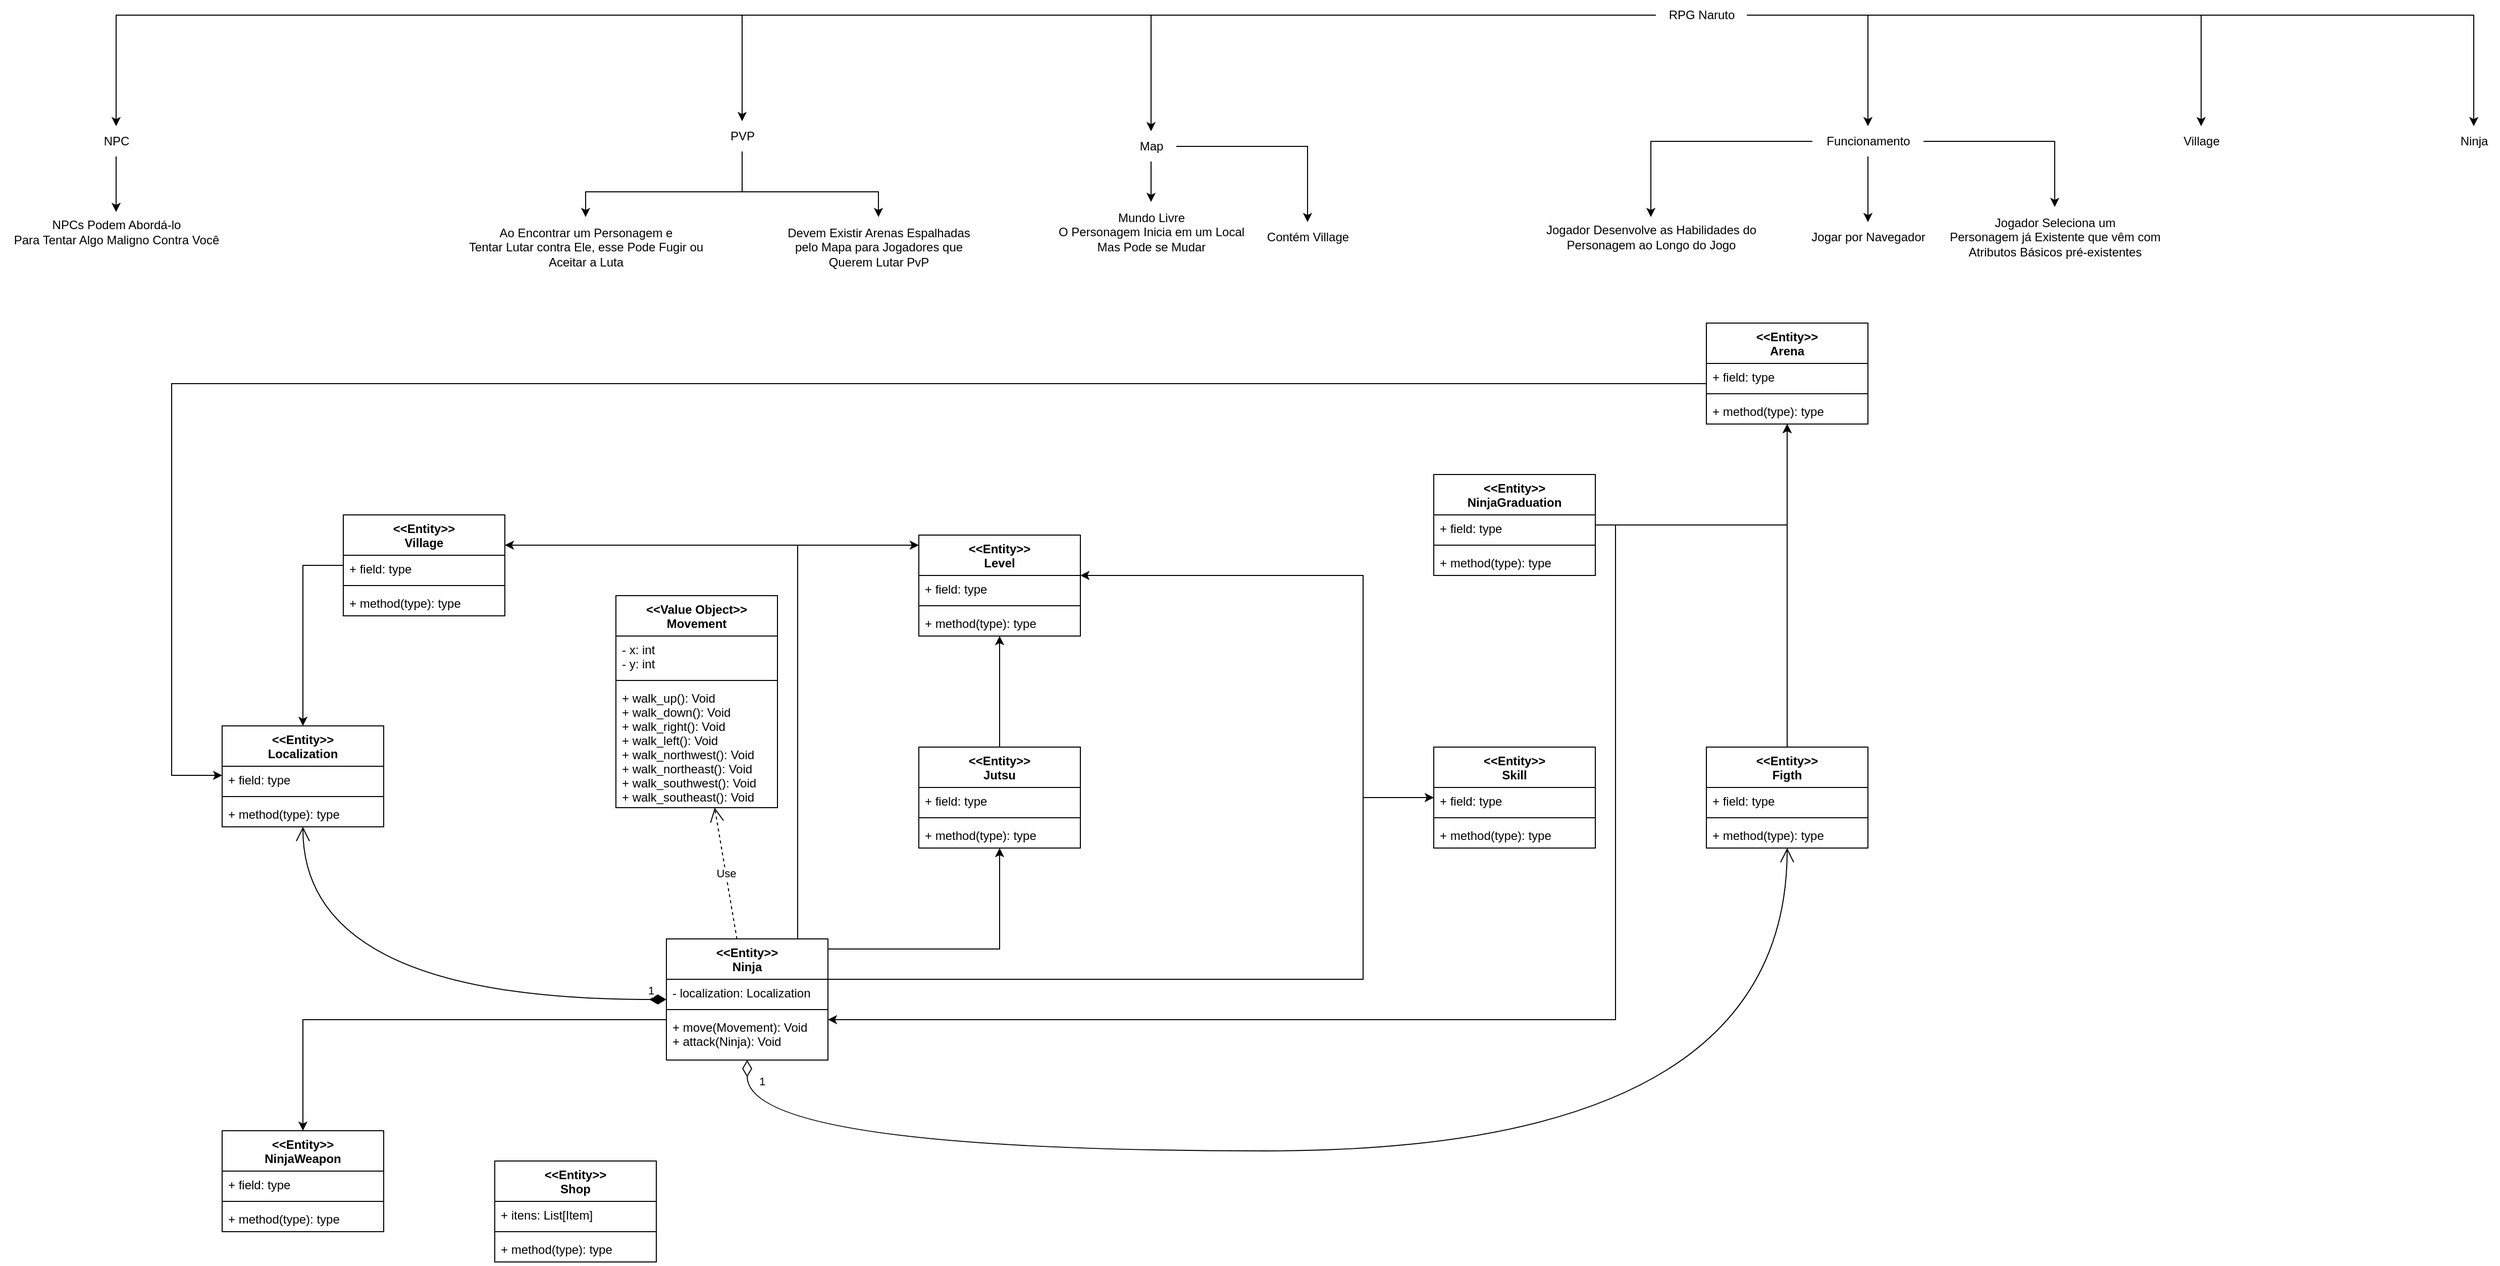 <mxfile version="20.0.4" type="github"><diagram id="MYjJzvuKn-N0CxeeBE0F" name="Page-1"><mxGraphModel dx="3122" dy="921" grid="1" gridSize="10" guides="1" tooltips="1" connect="1" arrows="1" fold="1" page="1" pageScale="1" pageWidth="850" pageHeight="1100" math="0" shadow="0"><root><mxCell id="0"/><mxCell id="1" parent="0"/><mxCell id="JsGrrceZ-RHF1cuXCa2K-3" value="" style="edgeStyle=orthogonalEdgeStyle;rounded=0;orthogonalLoop=1;jettySize=auto;html=1;" parent="1" source="JsGrrceZ-RHF1cuXCa2K-1" target="JsGrrceZ-RHF1cuXCa2K-2" edge="1"><mxGeometry relative="1" as="geometry"/></mxCell><mxCell id="JsGrrceZ-RHF1cuXCa2K-5" value="" style="edgeStyle=orthogonalEdgeStyle;rounded=0;orthogonalLoop=1;jettySize=auto;html=1;" parent="1" source="JsGrrceZ-RHF1cuXCa2K-1" target="JsGrrceZ-RHF1cuXCa2K-4" edge="1"><mxGeometry relative="1" as="geometry"/></mxCell><mxCell id="JsGrrceZ-RHF1cuXCa2K-9" style="edgeStyle=orthogonalEdgeStyle;rounded=0;orthogonalLoop=1;jettySize=auto;html=1;" parent="1" source="JsGrrceZ-RHF1cuXCa2K-1" target="JsGrrceZ-RHF1cuXCa2K-8" edge="1"><mxGeometry relative="1" as="geometry"/></mxCell><mxCell id="JsGrrceZ-RHF1cuXCa2K-1" value="RPG Naruto" style="text;html=1;align=center;verticalAlign=middle;resizable=0;points=[];autosize=1;strokeColor=none;fillColor=none;" parent="1" vertex="1"><mxGeometry x="260" y="250" width="90" height="30" as="geometry"/></mxCell><mxCell id="JsGrrceZ-RHF1cuXCa2K-2" value="Village" style="text;html=1;align=center;verticalAlign=middle;resizable=0;points=[];autosize=1;strokeColor=none;fillColor=none;" parent="1" vertex="1"><mxGeometry x="770" y="375" width="60" height="30" as="geometry"/></mxCell><mxCell id="JsGrrceZ-RHF1cuXCa2K-4" value="Ninja" style="text;html=1;align=center;verticalAlign=middle;resizable=0;points=[];autosize=1;strokeColor=none;fillColor=none;" parent="1" vertex="1"><mxGeometry x="1045" y="375" width="50" height="30" as="geometry"/></mxCell><mxCell id="JsGrrceZ-RHF1cuXCa2K-11" value="" style="edgeStyle=orthogonalEdgeStyle;rounded=0;orthogonalLoop=1;jettySize=auto;html=1;" parent="1" source="JsGrrceZ-RHF1cuXCa2K-8" target="JsGrrceZ-RHF1cuXCa2K-10" edge="1"><mxGeometry relative="1" as="geometry"/></mxCell><mxCell id="JsGrrceZ-RHF1cuXCa2K-8" value="Funcionamento" style="text;html=1;align=center;verticalAlign=middle;resizable=0;points=[];autosize=1;strokeColor=none;fillColor=none;" parent="1" vertex="1"><mxGeometry x="415" y="375" width="110" height="30" as="geometry"/></mxCell><mxCell id="JsGrrceZ-RHF1cuXCa2K-13" value="" style="edgeStyle=orthogonalEdgeStyle;rounded=0;orthogonalLoop=1;jettySize=auto;html=1;" parent="1" source="JsGrrceZ-RHF1cuXCa2K-8" target="JsGrrceZ-RHF1cuXCa2K-12" edge="1"><mxGeometry relative="1" as="geometry"/></mxCell><mxCell id="JsGrrceZ-RHF1cuXCa2K-15" value="" style="edgeStyle=orthogonalEdgeStyle;rounded=0;orthogonalLoop=1;jettySize=auto;html=1;" parent="1" source="JsGrrceZ-RHF1cuXCa2K-8" target="JsGrrceZ-RHF1cuXCa2K-14" edge="1"><mxGeometry relative="1" as="geometry"/></mxCell><mxCell id="JsGrrceZ-RHF1cuXCa2K-20" value="" style="edgeStyle=orthogonalEdgeStyle;rounded=0;orthogonalLoop=1;jettySize=auto;html=1;" parent="1" source="JsGrrceZ-RHF1cuXCa2K-1" target="JsGrrceZ-RHF1cuXCa2K-19" edge="1"><mxGeometry relative="1" as="geometry"/></mxCell><mxCell id="JsGrrceZ-RHF1cuXCa2K-28" value="" style="edgeStyle=orthogonalEdgeStyle;rounded=0;orthogonalLoop=1;jettySize=auto;html=1;" parent="1" source="JsGrrceZ-RHF1cuXCa2K-1" target="JsGrrceZ-RHF1cuXCa2K-27" edge="1"><mxGeometry relative="1" as="geometry"/></mxCell><mxCell id="JsGrrceZ-RHF1cuXCa2K-31" value="" style="edgeStyle=orthogonalEdgeStyle;rounded=0;orthogonalLoop=1;jettySize=auto;html=1;" parent="1" source="JsGrrceZ-RHF1cuXCa2K-1" target="JsGrrceZ-RHF1cuXCa2K-30" edge="1"><mxGeometry relative="1" as="geometry"/></mxCell><mxCell id="JsGrrceZ-RHF1cuXCa2K-10" value="Jogar por Navegador" style="text;html=1;align=center;verticalAlign=middle;resizable=0;points=[];autosize=1;strokeColor=none;fillColor=none;" parent="1" vertex="1"><mxGeometry x="400" y="470" width="140" height="30" as="geometry"/></mxCell><mxCell id="JsGrrceZ-RHF1cuXCa2K-12" value="Jogador Desenvolve as Habilidades do&lt;br&gt;Personagem ao Longo do Jogo" style="text;html=1;align=center;verticalAlign=middle;resizable=0;points=[];autosize=1;strokeColor=none;fillColor=none;" parent="1" vertex="1"><mxGeometry x="140" y="465" width="230" height="40" as="geometry"/></mxCell><mxCell id="JsGrrceZ-RHF1cuXCa2K-14" value="Jogador Seleciona um&lt;br&gt;Personagem já Existente que vêm com&lt;br&gt;Atributos Básicos pré-existentes" style="text;html=1;align=center;verticalAlign=middle;resizable=0;points=[];autosize=1;strokeColor=none;fillColor=none;" parent="1" vertex="1"><mxGeometry x="540" y="455" width="230" height="60" as="geometry"/></mxCell><mxCell id="JsGrrceZ-RHF1cuXCa2K-16" value="Mundo Livre&lt;br&gt;O Personagem Inicia em um Local&lt;br&gt;Mas Pode se Mudar" style="text;html=1;align=center;verticalAlign=middle;resizable=0;points=[];autosize=1;strokeColor=none;fillColor=none;" parent="1" vertex="1"><mxGeometry x="-345" y="450" width="210" height="60" as="geometry"/></mxCell><mxCell id="JsGrrceZ-RHF1cuXCa2K-22" value="" style="edgeStyle=orthogonalEdgeStyle;rounded=0;orthogonalLoop=1;jettySize=auto;html=1;" parent="1" source="JsGrrceZ-RHF1cuXCa2K-19" target="JsGrrceZ-RHF1cuXCa2K-21" edge="1"><mxGeometry relative="1" as="geometry"><Array as="points"><mxPoint x="-645" y="440"/><mxPoint x="-800" y="440"/></Array></mxGeometry></mxCell><mxCell id="JsGrrceZ-RHF1cuXCa2K-24" value="" style="edgeStyle=orthogonalEdgeStyle;rounded=0;orthogonalLoop=1;jettySize=auto;html=1;" parent="1" source="JsGrrceZ-RHF1cuXCa2K-19" target="JsGrrceZ-RHF1cuXCa2K-23" edge="1"><mxGeometry relative="1" as="geometry"><Array as="points"><mxPoint x="-645" y="440"/><mxPoint x="-510" y="440"/></Array></mxGeometry></mxCell><mxCell id="JsGrrceZ-RHF1cuXCa2K-19" value="PVP" style="text;html=1;align=center;verticalAlign=middle;resizable=0;points=[];autosize=1;strokeColor=none;fillColor=none;" parent="1" vertex="1"><mxGeometry x="-670" y="370" width="50" height="30" as="geometry"/></mxCell><mxCell id="JsGrrceZ-RHF1cuXCa2K-21" value="Ao Encontrar um Personagem e&lt;br&gt;Tentar Lutar contra Ele, esse Pode Fugir ou&lt;br&gt;Aceitar a Luta" style="text;html=1;align=center;verticalAlign=middle;resizable=0;points=[];autosize=1;strokeColor=none;fillColor=none;" parent="1" vertex="1"><mxGeometry x="-930" y="465" width="260" height="60" as="geometry"/></mxCell><mxCell id="JsGrrceZ-RHF1cuXCa2K-23" value="Devem Existir Arenas Espalhadas&lt;br&gt;pelo Mapa para Jogadores que&lt;br&gt;Querem Lutar PvP" style="text;html=1;align=center;verticalAlign=middle;resizable=0;points=[];autosize=1;strokeColor=none;fillColor=none;" parent="1" vertex="1"><mxGeometry x="-610" y="465" width="200" height="60" as="geometry"/></mxCell><mxCell id="JsGrrceZ-RHF1cuXCa2K-25" value="NPCs Podem Abordá-lo&lt;br&gt;Para Tentar Algo Maligno Contra Você" style="text;html=1;align=center;verticalAlign=middle;resizable=0;points=[];autosize=1;strokeColor=none;fillColor=none;" parent="1" vertex="1"><mxGeometry x="-1380" y="460" width="230" height="40" as="geometry"/></mxCell><mxCell id="JsGrrceZ-RHF1cuXCa2K-29" style="edgeStyle=orthogonalEdgeStyle;rounded=0;orthogonalLoop=1;jettySize=auto;html=1;" parent="1" source="JsGrrceZ-RHF1cuXCa2K-27" target="JsGrrceZ-RHF1cuXCa2K-16" edge="1"><mxGeometry relative="1" as="geometry"/></mxCell><mxCell id="JsGrrceZ-RHF1cuXCa2K-34" value="" style="edgeStyle=orthogonalEdgeStyle;rounded=0;orthogonalLoop=1;jettySize=auto;html=1;" parent="1" source="JsGrrceZ-RHF1cuXCa2K-27" target="JsGrrceZ-RHF1cuXCa2K-33" edge="1"><mxGeometry relative="1" as="geometry"/></mxCell><mxCell id="JsGrrceZ-RHF1cuXCa2K-27" value="Map" style="text;html=1;align=center;verticalAlign=middle;resizable=0;points=[];autosize=1;strokeColor=none;fillColor=none;" parent="1" vertex="1"><mxGeometry x="-265" y="380" width="50" height="30" as="geometry"/></mxCell><mxCell id="JsGrrceZ-RHF1cuXCa2K-32" style="edgeStyle=orthogonalEdgeStyle;rounded=0;orthogonalLoop=1;jettySize=auto;html=1;" parent="1" source="JsGrrceZ-RHF1cuXCa2K-30" target="JsGrrceZ-RHF1cuXCa2K-25" edge="1"><mxGeometry relative="1" as="geometry"/></mxCell><mxCell id="JsGrrceZ-RHF1cuXCa2K-30" value="NPC" style="text;html=1;align=center;verticalAlign=middle;resizable=0;points=[];autosize=1;strokeColor=none;fillColor=none;" parent="1" vertex="1"><mxGeometry x="-1290" y="375" width="50" height="30" as="geometry"/></mxCell><mxCell id="JsGrrceZ-RHF1cuXCa2K-33" value="Contém Village" style="text;html=1;align=center;verticalAlign=middle;resizable=0;points=[];autosize=1;strokeColor=none;fillColor=none;" parent="1" vertex="1"><mxGeometry x="-135" y="470" width="100" height="30" as="geometry"/></mxCell><mxCell id="JsGrrceZ-RHF1cuXCa2K-105" style="edgeStyle=orthogonalEdgeStyle;rounded=0;orthogonalLoop=1;jettySize=auto;html=1;" parent="1" source="JsGrrceZ-RHF1cuXCa2K-35" target="JsGrrceZ-RHF1cuXCa2K-47" edge="1"><mxGeometry relative="1" as="geometry"><Array as="points"><mxPoint x="-1080" y="810"/></Array></mxGeometry></mxCell><mxCell id="JsGrrceZ-RHF1cuXCa2K-35" value="&lt;&lt;Entity&gt;&gt;&#10;Village" style="swimlane;fontStyle=1;align=center;verticalAlign=top;childLayout=stackLayout;horizontal=1;startSize=40;horizontalStack=0;resizeParent=1;resizeParentMax=0;resizeLast=0;collapsible=1;marginBottom=0;" parent="1" vertex="1"><mxGeometry x="-1040" y="760" width="160" height="100" as="geometry"/></mxCell><mxCell id="JsGrrceZ-RHF1cuXCa2K-36" value="+ field: type" style="text;strokeColor=none;fillColor=none;align=left;verticalAlign=top;spacingLeft=4;spacingRight=4;overflow=hidden;rotatable=0;points=[[0,0.5],[1,0.5]];portConstraint=eastwest;" parent="JsGrrceZ-RHF1cuXCa2K-35" vertex="1"><mxGeometry y="40" width="160" height="26" as="geometry"/></mxCell><mxCell id="JsGrrceZ-RHF1cuXCa2K-37" value="" style="line;strokeWidth=1;fillColor=none;align=left;verticalAlign=middle;spacingTop=-1;spacingLeft=3;spacingRight=3;rotatable=0;labelPosition=right;points=[];portConstraint=eastwest;" parent="JsGrrceZ-RHF1cuXCa2K-35" vertex="1"><mxGeometry y="66" width="160" height="8" as="geometry"/></mxCell><mxCell id="JsGrrceZ-RHF1cuXCa2K-38" value="+ method(type): type" style="text;strokeColor=none;fillColor=none;align=left;verticalAlign=top;spacingLeft=4;spacingRight=4;overflow=hidden;rotatable=0;points=[[0,0.5],[1,0.5]];portConstraint=eastwest;" parent="JsGrrceZ-RHF1cuXCa2K-35" vertex="1"><mxGeometry y="74" width="160" height="26" as="geometry"/></mxCell><mxCell id="JsGrrceZ-RHF1cuXCa2K-89" style="edgeStyle=orthogonalEdgeStyle;rounded=0;orthogonalLoop=1;jettySize=auto;html=1;" parent="1" source="JsGrrceZ-RHF1cuXCa2K-43" target="JsGrrceZ-RHF1cuXCa2K-83" edge="1"><mxGeometry relative="1" as="geometry"><Array as="points"><mxPoint x="-590" y="790"/></Array></mxGeometry></mxCell><mxCell id="JsGrrceZ-RHF1cuXCa2K-90" style="edgeStyle=orthogonalEdgeStyle;rounded=0;orthogonalLoop=1;jettySize=auto;html=1;" parent="1" source="JsGrrceZ-RHF1cuXCa2K-43" target="JsGrrceZ-RHF1cuXCa2K-55" edge="1"><mxGeometry relative="1" as="geometry"><Array as="points"><mxPoint x="-390" y="1190"/></Array></mxGeometry></mxCell><mxCell id="JsGrrceZ-RHF1cuXCa2K-93" style="edgeStyle=orthogonalEdgeStyle;rounded=0;orthogonalLoop=1;jettySize=auto;html=1;" parent="1" source="JsGrrceZ-RHF1cuXCa2K-43" target="JsGrrceZ-RHF1cuXCa2K-35" edge="1"><mxGeometry relative="1" as="geometry"><Array as="points"><mxPoint x="-590" y="790"/></Array></mxGeometry></mxCell><mxCell id="JsGrrceZ-RHF1cuXCa2K-100" style="edgeStyle=orthogonalEdgeStyle;rounded=0;orthogonalLoop=1;jettySize=auto;html=1;" parent="1" source="JsGrrceZ-RHF1cuXCa2K-43" target="JsGrrceZ-RHF1cuXCa2K-63" edge="1"><mxGeometry relative="1" as="geometry"><Array as="points"><mxPoint x="-1080" y="1260"/></Array></mxGeometry></mxCell><mxCell id="JsGrrceZ-RHF1cuXCa2K-43" value="&lt;&lt;Entity&gt;&gt;&#10;Ninja" style="swimlane;fontStyle=1;align=center;verticalAlign=top;childLayout=stackLayout;horizontal=1;startSize=40;horizontalStack=0;resizeParent=1;resizeParentMax=0;resizeLast=0;collapsible=1;marginBottom=0;" parent="1" vertex="1"><mxGeometry x="-720" y="1180" width="160" height="120" as="geometry"/></mxCell><mxCell id="JsGrrceZ-RHF1cuXCa2K-44" value="- localization: Localization" style="text;strokeColor=none;fillColor=none;align=left;verticalAlign=top;spacingLeft=4;spacingRight=4;overflow=hidden;rotatable=0;points=[[0,0.5],[1,0.5]];portConstraint=eastwest;" parent="JsGrrceZ-RHF1cuXCa2K-43" vertex="1"><mxGeometry y="40" width="160" height="26" as="geometry"/></mxCell><mxCell id="JsGrrceZ-RHF1cuXCa2K-45" value="" style="line;strokeWidth=1;fillColor=none;align=left;verticalAlign=middle;spacingTop=-1;spacingLeft=3;spacingRight=3;rotatable=0;labelPosition=right;points=[];portConstraint=eastwest;" parent="JsGrrceZ-RHF1cuXCa2K-43" vertex="1"><mxGeometry y="66" width="160" height="8" as="geometry"/></mxCell><mxCell id="JsGrrceZ-RHF1cuXCa2K-46" value="+ move(Movement): Void&#10;+ attack(Ninja): Void&#10;" style="text;strokeColor=none;fillColor=none;align=left;verticalAlign=top;spacingLeft=4;spacingRight=4;overflow=hidden;rotatable=0;points=[[0,0.5],[1,0.5]];portConstraint=eastwest;" parent="JsGrrceZ-RHF1cuXCa2K-43" vertex="1"><mxGeometry y="74" width="160" height="46" as="geometry"/></mxCell><mxCell id="JsGrrceZ-RHF1cuXCa2K-47" value="&lt;&lt;Entity&gt;&gt;&#10;Localization" style="swimlane;fontStyle=1;align=center;verticalAlign=top;childLayout=stackLayout;horizontal=1;startSize=40;horizontalStack=0;resizeParent=1;resizeParentMax=0;resizeLast=0;collapsible=1;marginBottom=0;" parent="1" vertex="1"><mxGeometry x="-1160" y="969" width="160" height="100" as="geometry"/></mxCell><mxCell id="JsGrrceZ-RHF1cuXCa2K-48" value="+ field: type" style="text;strokeColor=none;fillColor=none;align=left;verticalAlign=top;spacingLeft=4;spacingRight=4;overflow=hidden;rotatable=0;points=[[0,0.5],[1,0.5]];portConstraint=eastwest;" parent="JsGrrceZ-RHF1cuXCa2K-47" vertex="1"><mxGeometry y="40" width="160" height="26" as="geometry"/></mxCell><mxCell id="JsGrrceZ-RHF1cuXCa2K-49" value="" style="line;strokeWidth=1;fillColor=none;align=left;verticalAlign=middle;spacingTop=-1;spacingLeft=3;spacingRight=3;rotatable=0;labelPosition=right;points=[];portConstraint=eastwest;" parent="JsGrrceZ-RHF1cuXCa2K-47" vertex="1"><mxGeometry y="66" width="160" height="8" as="geometry"/></mxCell><mxCell id="JsGrrceZ-RHF1cuXCa2K-50" value="+ method(type): type" style="text;strokeColor=none;fillColor=none;align=left;verticalAlign=top;spacingLeft=4;spacingRight=4;overflow=hidden;rotatable=0;points=[[0,0.5],[1,0.5]];portConstraint=eastwest;" parent="JsGrrceZ-RHF1cuXCa2K-47" vertex="1"><mxGeometry y="74" width="160" height="26" as="geometry"/></mxCell><mxCell id="JsGrrceZ-RHF1cuXCa2K-87" style="edgeStyle=orthogonalEdgeStyle;rounded=0;orthogonalLoop=1;jettySize=auto;html=1;" parent="1" source="JsGrrceZ-RHF1cuXCa2K-55" target="JsGrrceZ-RHF1cuXCa2K-83" edge="1"><mxGeometry relative="1" as="geometry"/></mxCell><mxCell id="JsGrrceZ-RHF1cuXCa2K-55" value="&lt;&lt;Entity&gt;&gt;&#10;Jutsu" style="swimlane;fontStyle=1;align=center;verticalAlign=top;childLayout=stackLayout;horizontal=1;startSize=40;horizontalStack=0;resizeParent=1;resizeParentMax=0;resizeLast=0;collapsible=1;marginBottom=0;" parent="1" vertex="1"><mxGeometry x="-470" y="990" width="160" height="100" as="geometry"/></mxCell><mxCell id="JsGrrceZ-RHF1cuXCa2K-56" value="+ field: type" style="text;strokeColor=none;fillColor=none;align=left;verticalAlign=top;spacingLeft=4;spacingRight=4;overflow=hidden;rotatable=0;points=[[0,0.5],[1,0.5]];portConstraint=eastwest;" parent="JsGrrceZ-RHF1cuXCa2K-55" vertex="1"><mxGeometry y="40" width="160" height="26" as="geometry"/></mxCell><mxCell id="JsGrrceZ-RHF1cuXCa2K-57" value="" style="line;strokeWidth=1;fillColor=none;align=left;verticalAlign=middle;spacingTop=-1;spacingLeft=3;spacingRight=3;rotatable=0;labelPosition=right;points=[];portConstraint=eastwest;" parent="JsGrrceZ-RHF1cuXCa2K-55" vertex="1"><mxGeometry y="66" width="160" height="8" as="geometry"/></mxCell><mxCell id="JsGrrceZ-RHF1cuXCa2K-58" value="+ method(type): type" style="text;strokeColor=none;fillColor=none;align=left;verticalAlign=top;spacingLeft=4;spacingRight=4;overflow=hidden;rotatable=0;points=[[0,0.5],[1,0.5]];portConstraint=eastwest;" parent="JsGrrceZ-RHF1cuXCa2K-55" vertex="1"><mxGeometry y="74" width="160" height="26" as="geometry"/></mxCell><mxCell id="JsGrrceZ-RHF1cuXCa2K-88" style="edgeStyle=orthogonalEdgeStyle;rounded=0;orthogonalLoop=1;jettySize=auto;html=1;" parent="1" source="JsGrrceZ-RHF1cuXCa2K-59" target="JsGrrceZ-RHF1cuXCa2K-83" edge="1"><mxGeometry relative="1" as="geometry"><Array as="points"><mxPoint x="-30" y="1040"/><mxPoint x="-30" y="820"/></Array></mxGeometry></mxCell><mxCell id="JsGrrceZ-RHF1cuXCa2K-59" value="&lt;&lt;Entity&gt;&gt;&#10;Skill" style="swimlane;fontStyle=1;align=center;verticalAlign=top;childLayout=stackLayout;horizontal=1;startSize=40;horizontalStack=0;resizeParent=1;resizeParentMax=0;resizeLast=0;collapsible=1;marginBottom=0;" parent="1" vertex="1"><mxGeometry x="40" y="990" width="160" height="100" as="geometry"/></mxCell><mxCell id="JsGrrceZ-RHF1cuXCa2K-60" value="+ field: type" style="text;strokeColor=none;fillColor=none;align=left;verticalAlign=top;spacingLeft=4;spacingRight=4;overflow=hidden;rotatable=0;points=[[0,0.5],[1,0.5]];portConstraint=eastwest;" parent="JsGrrceZ-RHF1cuXCa2K-59" vertex="1"><mxGeometry y="40" width="160" height="26" as="geometry"/></mxCell><mxCell id="JsGrrceZ-RHF1cuXCa2K-61" value="" style="line;strokeWidth=1;fillColor=none;align=left;verticalAlign=middle;spacingTop=-1;spacingLeft=3;spacingRight=3;rotatable=0;labelPosition=right;points=[];portConstraint=eastwest;" parent="JsGrrceZ-RHF1cuXCa2K-59" vertex="1"><mxGeometry y="66" width="160" height="8" as="geometry"/></mxCell><mxCell id="JsGrrceZ-RHF1cuXCa2K-62" value="+ method(type): type" style="text;strokeColor=none;fillColor=none;align=left;verticalAlign=top;spacingLeft=4;spacingRight=4;overflow=hidden;rotatable=0;points=[[0,0.5],[1,0.5]];portConstraint=eastwest;" parent="JsGrrceZ-RHF1cuXCa2K-59" vertex="1"><mxGeometry y="74" width="160" height="26" as="geometry"/></mxCell><mxCell id="JsGrrceZ-RHF1cuXCa2K-63" value="&lt;&lt;Entity&gt;&gt;&#10;NinjaWeapon" style="swimlane;fontStyle=1;align=center;verticalAlign=top;childLayout=stackLayout;horizontal=1;startSize=40;horizontalStack=0;resizeParent=1;resizeParentMax=0;resizeLast=0;collapsible=1;marginBottom=0;" parent="1" vertex="1"><mxGeometry x="-1160" y="1370" width="160" height="100" as="geometry"/></mxCell><mxCell id="JsGrrceZ-RHF1cuXCa2K-64" value="+ field: type" style="text;strokeColor=none;fillColor=none;align=left;verticalAlign=top;spacingLeft=4;spacingRight=4;overflow=hidden;rotatable=0;points=[[0,0.5],[1,0.5]];portConstraint=eastwest;" parent="JsGrrceZ-RHF1cuXCa2K-63" vertex="1"><mxGeometry y="40" width="160" height="26" as="geometry"/></mxCell><mxCell id="JsGrrceZ-RHF1cuXCa2K-65" value="" style="line;strokeWidth=1;fillColor=none;align=left;verticalAlign=middle;spacingTop=-1;spacingLeft=3;spacingRight=3;rotatable=0;labelPosition=right;points=[];portConstraint=eastwest;" parent="JsGrrceZ-RHF1cuXCa2K-63" vertex="1"><mxGeometry y="66" width="160" height="8" as="geometry"/></mxCell><mxCell id="JsGrrceZ-RHF1cuXCa2K-66" value="+ method(type): type" style="text;strokeColor=none;fillColor=none;align=left;verticalAlign=top;spacingLeft=4;spacingRight=4;overflow=hidden;rotatable=0;points=[[0,0.5],[1,0.5]];portConstraint=eastwest;" parent="JsGrrceZ-RHF1cuXCa2K-63" vertex="1"><mxGeometry y="74" width="160" height="26" as="geometry"/></mxCell><mxCell id="JsGrrceZ-RHF1cuXCa2K-103" style="edgeStyle=orthogonalEdgeStyle;rounded=0;orthogonalLoop=1;jettySize=auto;html=1;" parent="1" source="JsGrrceZ-RHF1cuXCa2K-67" target="JsGrrceZ-RHF1cuXCa2K-47" edge="1"><mxGeometry relative="1" as="geometry"><Array as="points"><mxPoint x="-1210" y="630"/><mxPoint x="-1210" y="1018"/></Array></mxGeometry></mxCell><mxCell id="JsGrrceZ-RHF1cuXCa2K-67" value="&lt;&lt;Entity&gt;&gt;&#10;Arena" style="swimlane;fontStyle=1;align=center;verticalAlign=top;childLayout=stackLayout;horizontal=1;startSize=40;horizontalStack=0;resizeParent=1;resizeParentMax=0;resizeLast=0;collapsible=1;marginBottom=0;" parent="1" vertex="1"><mxGeometry x="310" y="570" width="160" height="100" as="geometry"/></mxCell><mxCell id="JsGrrceZ-RHF1cuXCa2K-68" value="+ field: type" style="text;strokeColor=none;fillColor=none;align=left;verticalAlign=top;spacingLeft=4;spacingRight=4;overflow=hidden;rotatable=0;points=[[0,0.5],[1,0.5]];portConstraint=eastwest;" parent="JsGrrceZ-RHF1cuXCa2K-67" vertex="1"><mxGeometry y="40" width="160" height="26" as="geometry"/></mxCell><mxCell id="JsGrrceZ-RHF1cuXCa2K-69" value="" style="line;strokeWidth=1;fillColor=none;align=left;verticalAlign=middle;spacingTop=-1;spacingLeft=3;spacingRight=3;rotatable=0;labelPosition=right;points=[];portConstraint=eastwest;" parent="JsGrrceZ-RHF1cuXCa2K-67" vertex="1"><mxGeometry y="66" width="160" height="8" as="geometry"/></mxCell><mxCell id="JsGrrceZ-RHF1cuXCa2K-70" value="+ method(type): type" style="text;strokeColor=none;fillColor=none;align=left;verticalAlign=top;spacingLeft=4;spacingRight=4;overflow=hidden;rotatable=0;points=[[0,0.5],[1,0.5]];portConstraint=eastwest;" parent="JsGrrceZ-RHF1cuXCa2K-67" vertex="1"><mxGeometry y="74" width="160" height="26" as="geometry"/></mxCell><mxCell id="JsGrrceZ-RHF1cuXCa2K-101" style="edgeStyle=orthogonalEdgeStyle;rounded=0;orthogonalLoop=1;jettySize=auto;html=1;" parent="1" source="JsGrrceZ-RHF1cuXCa2K-71" target="JsGrrceZ-RHF1cuXCa2K-43" edge="1"><mxGeometry relative="1" as="geometry"><Array as="points"><mxPoint x="220" y="770"/><mxPoint x="220" y="1260"/></Array></mxGeometry></mxCell><mxCell id="JsGrrceZ-RHF1cuXCa2K-102" style="edgeStyle=orthogonalEdgeStyle;rounded=0;orthogonalLoop=1;jettySize=auto;html=1;" parent="1" source="JsGrrceZ-RHF1cuXCa2K-71" target="JsGrrceZ-RHF1cuXCa2K-67" edge="1"><mxGeometry relative="1" as="geometry"/></mxCell><mxCell id="JsGrrceZ-RHF1cuXCa2K-71" value="&lt;&lt;Entity&gt;&gt;&#10;NinjaGraduation" style="swimlane;fontStyle=1;align=center;verticalAlign=top;childLayout=stackLayout;horizontal=1;startSize=40;horizontalStack=0;resizeParent=1;resizeParentMax=0;resizeLast=0;collapsible=1;marginBottom=0;" parent="1" vertex="1"><mxGeometry x="40" y="720" width="160" height="100" as="geometry"/></mxCell><mxCell id="JsGrrceZ-RHF1cuXCa2K-72" value="+ field: type" style="text;strokeColor=none;fillColor=none;align=left;verticalAlign=top;spacingLeft=4;spacingRight=4;overflow=hidden;rotatable=0;points=[[0,0.5],[1,0.5]];portConstraint=eastwest;" parent="JsGrrceZ-RHF1cuXCa2K-71" vertex="1"><mxGeometry y="40" width="160" height="26" as="geometry"/></mxCell><mxCell id="JsGrrceZ-RHF1cuXCa2K-73" value="" style="line;strokeWidth=1;fillColor=none;align=left;verticalAlign=middle;spacingTop=-1;spacingLeft=3;spacingRight=3;rotatable=0;labelPosition=right;points=[];portConstraint=eastwest;" parent="JsGrrceZ-RHF1cuXCa2K-71" vertex="1"><mxGeometry y="66" width="160" height="8" as="geometry"/></mxCell><mxCell id="JsGrrceZ-RHF1cuXCa2K-74" value="+ method(type): type" style="text;strokeColor=none;fillColor=none;align=left;verticalAlign=top;spacingLeft=4;spacingRight=4;overflow=hidden;rotatable=0;points=[[0,0.5],[1,0.5]];portConstraint=eastwest;" parent="JsGrrceZ-RHF1cuXCa2K-71" vertex="1"><mxGeometry y="74" width="160" height="26" as="geometry"/></mxCell><mxCell id="JsGrrceZ-RHF1cuXCa2K-99" style="edgeStyle=orthogonalEdgeStyle;rounded=0;orthogonalLoop=1;jettySize=auto;html=1;" parent="1" source="JsGrrceZ-RHF1cuXCa2K-75" target="JsGrrceZ-RHF1cuXCa2K-67" edge="1"><mxGeometry relative="1" as="geometry"/></mxCell><mxCell id="JsGrrceZ-RHF1cuXCa2K-75" value="&lt;&lt;Entity&gt;&gt;&#10;Figth" style="swimlane;fontStyle=1;align=center;verticalAlign=top;childLayout=stackLayout;horizontal=1;startSize=40;horizontalStack=0;resizeParent=1;resizeParentMax=0;resizeLast=0;collapsible=1;marginBottom=0;" parent="1" vertex="1"><mxGeometry x="310" y="990" width="160" height="100" as="geometry"/></mxCell><mxCell id="JsGrrceZ-RHF1cuXCa2K-76" value="+ field: type" style="text;strokeColor=none;fillColor=none;align=left;verticalAlign=top;spacingLeft=4;spacingRight=4;overflow=hidden;rotatable=0;points=[[0,0.5],[1,0.5]];portConstraint=eastwest;" parent="JsGrrceZ-RHF1cuXCa2K-75" vertex="1"><mxGeometry y="40" width="160" height="26" as="geometry"/></mxCell><mxCell id="JsGrrceZ-RHF1cuXCa2K-77" value="" style="line;strokeWidth=1;fillColor=none;align=left;verticalAlign=middle;spacingTop=-1;spacingLeft=3;spacingRight=3;rotatable=0;labelPosition=right;points=[];portConstraint=eastwest;" parent="JsGrrceZ-RHF1cuXCa2K-75" vertex="1"><mxGeometry y="66" width="160" height="8" as="geometry"/></mxCell><mxCell id="JsGrrceZ-RHF1cuXCa2K-78" value="+ method(type): type" style="text;strokeColor=none;fillColor=none;align=left;verticalAlign=top;spacingLeft=4;spacingRight=4;overflow=hidden;rotatable=0;points=[[0,0.5],[1,0.5]];portConstraint=eastwest;" parent="JsGrrceZ-RHF1cuXCa2K-75" vertex="1"><mxGeometry y="74" width="160" height="26" as="geometry"/></mxCell><mxCell id="JsGrrceZ-RHF1cuXCa2K-79" value="&lt;&lt;Value Object&gt;&gt;&#10;Movement" style="swimlane;fontStyle=1;align=center;verticalAlign=top;childLayout=stackLayout;horizontal=1;startSize=40;horizontalStack=0;resizeParent=1;resizeParentMax=0;resizeLast=0;collapsible=1;marginBottom=0;" parent="1" vertex="1"><mxGeometry x="-770" y="840" width="160" height="210" as="geometry"/></mxCell><mxCell id="JsGrrceZ-RHF1cuXCa2K-80" value="- x: int&#10;- y: int" style="text;strokeColor=none;fillColor=none;align=left;verticalAlign=top;spacingLeft=4;spacingRight=4;overflow=hidden;rotatable=0;points=[[0,0.5],[1,0.5]];portConstraint=eastwest;" parent="JsGrrceZ-RHF1cuXCa2K-79" vertex="1"><mxGeometry y="40" width="160" height="40" as="geometry"/></mxCell><mxCell id="JsGrrceZ-RHF1cuXCa2K-81" value="" style="line;strokeWidth=1;fillColor=none;align=left;verticalAlign=middle;spacingTop=-1;spacingLeft=3;spacingRight=3;rotatable=0;labelPosition=right;points=[];portConstraint=eastwest;" parent="JsGrrceZ-RHF1cuXCa2K-79" vertex="1"><mxGeometry y="80" width="160" height="8" as="geometry"/></mxCell><mxCell id="JsGrrceZ-RHF1cuXCa2K-82" value="+ walk_up(): Void&#10;+ walk_down(): Void&#10;+ walk_right(): Void&#10;+ walk_left(): Void&#10;+ walk_northwest(): Void&#10;+ walk_northeast(): Void&#10;+ walk_southwest(): Void&#10;+ walk_southeast(): Void" style="text;strokeColor=none;fillColor=none;align=left;verticalAlign=top;spacingLeft=4;spacingRight=4;overflow=hidden;rotatable=0;points=[[0,0.5],[1,0.5]];portConstraint=eastwest;" parent="JsGrrceZ-RHF1cuXCa2K-79" vertex="1"><mxGeometry y="88" width="160" height="122" as="geometry"/></mxCell><mxCell id="JsGrrceZ-RHF1cuXCa2K-83" value="&lt;&lt;Entity&gt;&gt;&#10;Level" style="swimlane;fontStyle=1;align=center;verticalAlign=top;childLayout=stackLayout;horizontal=1;startSize=40;horizontalStack=0;resizeParent=1;resizeParentMax=0;resizeLast=0;collapsible=1;marginBottom=0;" parent="1" vertex="1"><mxGeometry x="-470" y="780" width="160" height="100" as="geometry"/></mxCell><mxCell id="JsGrrceZ-RHF1cuXCa2K-84" value="+ field: type" style="text;strokeColor=none;fillColor=none;align=left;verticalAlign=top;spacingLeft=4;spacingRight=4;overflow=hidden;rotatable=0;points=[[0,0.5],[1,0.5]];portConstraint=eastwest;" parent="JsGrrceZ-RHF1cuXCa2K-83" vertex="1"><mxGeometry y="40" width="160" height="26" as="geometry"/></mxCell><mxCell id="JsGrrceZ-RHF1cuXCa2K-85" value="" style="line;strokeWidth=1;fillColor=none;align=left;verticalAlign=middle;spacingTop=-1;spacingLeft=3;spacingRight=3;rotatable=0;labelPosition=right;points=[];portConstraint=eastwest;" parent="JsGrrceZ-RHF1cuXCa2K-83" vertex="1"><mxGeometry y="66" width="160" height="8" as="geometry"/></mxCell><mxCell id="JsGrrceZ-RHF1cuXCa2K-86" value="+ method(type): type" style="text;strokeColor=none;fillColor=none;align=left;verticalAlign=top;spacingLeft=4;spacingRight=4;overflow=hidden;rotatable=0;points=[[0,0.5],[1,0.5]];portConstraint=eastwest;" parent="JsGrrceZ-RHF1cuXCa2K-83" vertex="1"><mxGeometry y="74" width="160" height="26" as="geometry"/></mxCell><mxCell id="JsGrrceZ-RHF1cuXCa2K-91" style="edgeStyle=orthogonalEdgeStyle;rounded=0;orthogonalLoop=1;jettySize=auto;html=1;" parent="1" source="JsGrrceZ-RHF1cuXCa2K-43" target="JsGrrceZ-RHF1cuXCa2K-59" edge="1"><mxGeometry relative="1" as="geometry"><Array as="points"><mxPoint x="-30" y="1220"/><mxPoint x="-30" y="1040"/></Array></mxGeometry></mxCell><mxCell id="JsGrrceZ-RHF1cuXCa2K-107" value="Use" style="endArrow=open;endSize=12;dashed=1;html=1;curved=1;" parent="1" source="JsGrrceZ-RHF1cuXCa2K-43" target="JsGrrceZ-RHF1cuXCa2K-79" edge="1"><mxGeometry width="160" relative="1" as="geometry"><mxPoint x="-780" y="1050" as="sourcePoint"/><mxPoint x="-620" y="1050" as="targetPoint"/></mxGeometry></mxCell><mxCell id="JsGrrceZ-RHF1cuXCa2K-110" value="1" style="endArrow=open;html=1;endSize=12;startArrow=diamondThin;startSize=14;startFill=1;edgeStyle=orthogonalEdgeStyle;align=left;verticalAlign=bottom;curved=1;" parent="1" source="JsGrrceZ-RHF1cuXCa2K-43" target="JsGrrceZ-RHF1cuXCa2K-47" edge="1"><mxGeometry x="-0.923" relative="1" as="geometry"><mxPoint x="-850" y="1100" as="sourcePoint"/><mxPoint x="-690" y="1100" as="targetPoint"/><mxPoint as="offset"/></mxGeometry></mxCell><mxCell id="JsGrrceZ-RHF1cuXCa2K-111" value="1" style="endArrow=open;html=1;endSize=12;startArrow=diamondThin;startSize=14;startFill=0;edgeStyle=orthogonalEdgeStyle;align=left;verticalAlign=bottom;curved=1;" parent="1" source="JsGrrceZ-RHF1cuXCa2K-46" target="JsGrrceZ-RHF1cuXCa2K-75" edge="1"><mxGeometry x="-0.958" y="10" relative="1" as="geometry"><mxPoint x="-340" y="1330" as="sourcePoint"/><mxPoint x="-180" y="1330" as="targetPoint"/><Array as="points"><mxPoint x="-640" y="1390"/><mxPoint x="390" y="1390"/></Array><mxPoint as="offset"/></mxGeometry></mxCell><mxCell id="JsGrrceZ-RHF1cuXCa2K-118" value="&lt;&lt;Entity&gt;&gt;&#10;Shop" style="swimlane;fontStyle=1;align=center;verticalAlign=top;childLayout=stackLayout;horizontal=1;startSize=40;horizontalStack=0;resizeParent=1;resizeParentMax=0;resizeLast=0;collapsible=1;marginBottom=0;" parent="1" vertex="1"><mxGeometry x="-890" y="1400" width="160" height="100" as="geometry"/></mxCell><mxCell id="JsGrrceZ-RHF1cuXCa2K-119" value="+ itens: List[Item]" style="text;strokeColor=none;fillColor=none;align=left;verticalAlign=top;spacingLeft=4;spacingRight=4;overflow=hidden;rotatable=0;points=[[0,0.5],[1,0.5]];portConstraint=eastwest;" parent="JsGrrceZ-RHF1cuXCa2K-118" vertex="1"><mxGeometry y="40" width="160" height="26" as="geometry"/></mxCell><mxCell id="JsGrrceZ-RHF1cuXCa2K-120" value="" style="line;strokeWidth=1;fillColor=none;align=left;verticalAlign=middle;spacingTop=-1;spacingLeft=3;spacingRight=3;rotatable=0;labelPosition=right;points=[];portConstraint=eastwest;" parent="JsGrrceZ-RHF1cuXCa2K-118" vertex="1"><mxGeometry y="66" width="160" height="8" as="geometry"/></mxCell><mxCell id="JsGrrceZ-RHF1cuXCa2K-121" value="+ method(type): type" style="text;strokeColor=none;fillColor=none;align=left;verticalAlign=top;spacingLeft=4;spacingRight=4;overflow=hidden;rotatable=0;points=[[0,0.5],[1,0.5]];portConstraint=eastwest;" parent="JsGrrceZ-RHF1cuXCa2K-118" vertex="1"><mxGeometry y="74" width="160" height="26" as="geometry"/></mxCell></root></mxGraphModel></diagram></mxfile>